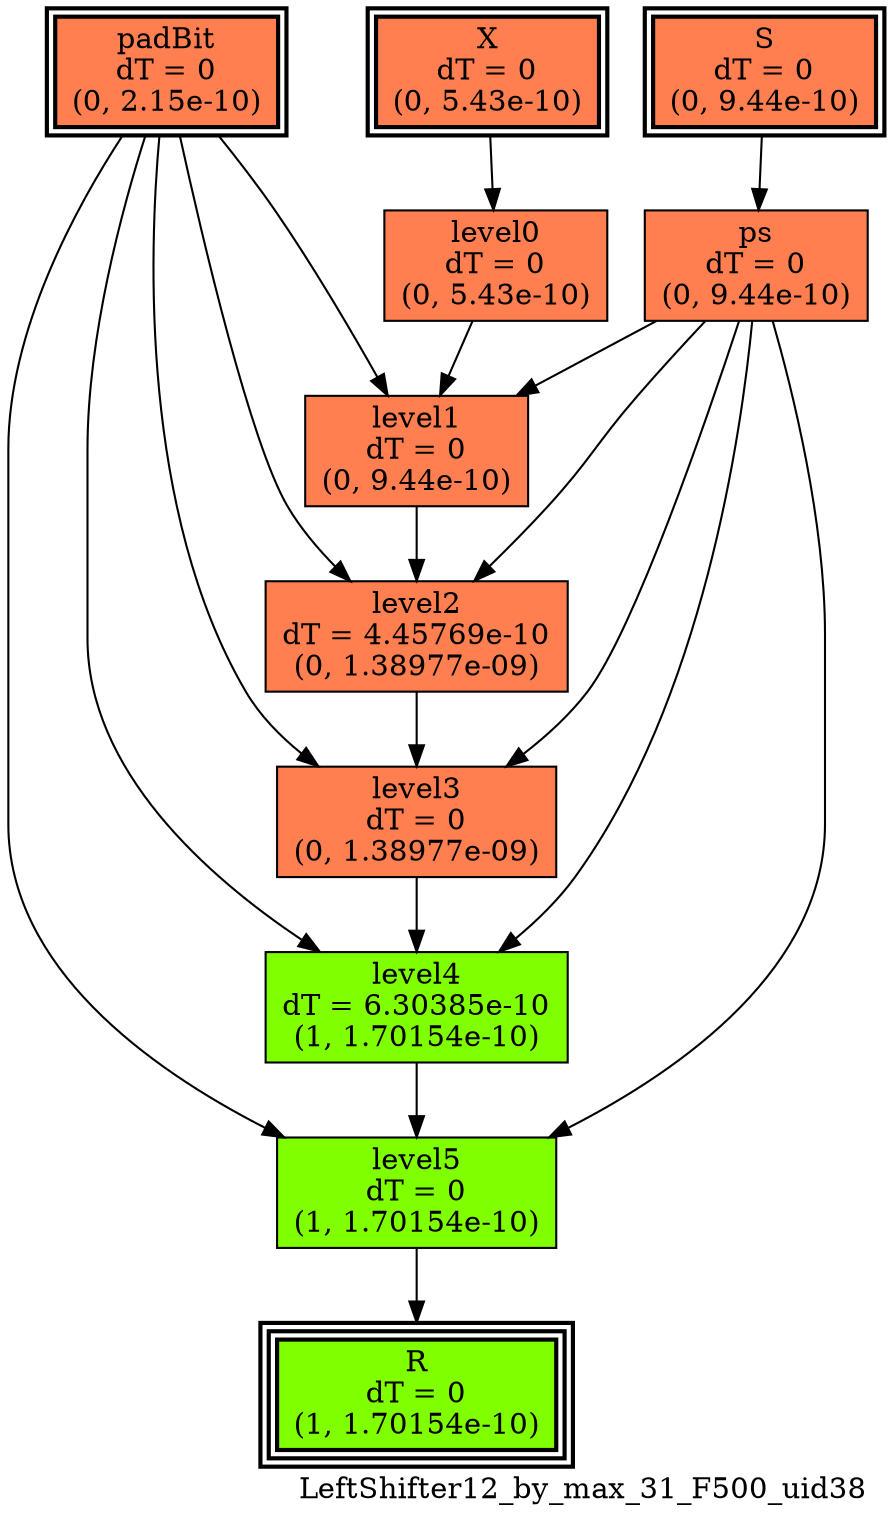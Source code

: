 digraph LeftShifter12_by_max_31_F500_uid38
{
	//graph drawing options
	label=LeftShifter12_by_max_31_F500_uid38;
	labelloc=bottom;
	labeljust=right;
	ratio=auto;
	nodesep=0.25;
	ranksep=0.5;

	//input/output signals of operator LeftShifter12_by_max_31_F500_uid38
	X__LeftShifter12_by_max_31_F500_uid38 [ label="X\ndT = 0\n(0, 5.43e-10)", shape=box, color=black, style="bold, filled", fillcolor=coral, peripheries=2 ];
	S__LeftShifter12_by_max_31_F500_uid38 [ label="S\ndT = 0\n(0, 9.44e-10)", shape=box, color=black, style="bold, filled", fillcolor=coral, peripheries=2 ];
	padBit__LeftShifter12_by_max_31_F500_uid38 [ label="padBit\ndT = 0\n(0, 2.15e-10)", shape=box, color=black, style="bold, filled", fillcolor=coral, peripheries=2 ];
	R__LeftShifter12_by_max_31_F500_uid38 [ label="R\ndT = 0\n(1, 1.70154e-10)", shape=box, color=black, style="bold, filled", fillcolor=chartreuse, peripheries=3 ];
	{rank=same X__LeftShifter12_by_max_31_F500_uid38, S__LeftShifter12_by_max_31_F500_uid38, padBit__LeftShifter12_by_max_31_F500_uid38};
	{rank=same R__LeftShifter12_by_max_31_F500_uid38};
	//internal signals of operator LeftShifter12_by_max_31_F500_uid38
	ps__LeftShifter12_by_max_31_F500_uid38 [ label="ps\ndT = 0\n(0, 9.44e-10)", shape=box, color=black, style=filled, fillcolor=coral, peripheries=1 ];
	level0__LeftShifter12_by_max_31_F500_uid38 [ label="level0\ndT = 0\n(0, 5.43e-10)", shape=box, color=black, style=filled, fillcolor=coral, peripheries=1 ];
	level1__LeftShifter12_by_max_31_F500_uid38 [ label="level1\ndT = 0\n(0, 9.44e-10)", shape=box, color=black, style=filled, fillcolor=coral, peripheries=1 ];
	level2__LeftShifter12_by_max_31_F500_uid38 [ label="level2\ndT = 4.45769e-10\n(0, 1.38977e-09)", shape=box, color=black, style=filled, fillcolor=coral, peripheries=1 ];
	level3__LeftShifter12_by_max_31_F500_uid38 [ label="level3\ndT = 0\n(0, 1.38977e-09)", shape=box, color=black, style=filled, fillcolor=coral, peripheries=1 ];
	level4__LeftShifter12_by_max_31_F500_uid38 [ label="level4\ndT = 6.30385e-10\n(1, 1.70154e-10)", shape=box, color=black, style=filled, fillcolor=chartreuse, peripheries=1 ];
	level5__LeftShifter12_by_max_31_F500_uid38 [ label="level5\ndT = 0\n(1, 1.70154e-10)", shape=box, color=black, style=filled, fillcolor=chartreuse, peripheries=1 ];

	//subcomponents of operator LeftShifter12_by_max_31_F500_uid38

	//input and internal signal connections of operator LeftShifter12_by_max_31_F500_uid38
	X__LeftShifter12_by_max_31_F500_uid38 -> level0__LeftShifter12_by_max_31_F500_uid38 [ arrowhead=normal, arrowsize=1.0, arrowtail=normal, color=black, dir=forward  ];
	S__LeftShifter12_by_max_31_F500_uid38 -> ps__LeftShifter12_by_max_31_F500_uid38 [ arrowhead=normal, arrowsize=1.0, arrowtail=normal, color=black, dir=forward  ];
	padBit__LeftShifter12_by_max_31_F500_uid38 -> level1__LeftShifter12_by_max_31_F500_uid38 [ arrowhead=normal, arrowsize=1.0, arrowtail=normal, color=black, dir=forward  ];
	padBit__LeftShifter12_by_max_31_F500_uid38 -> level2__LeftShifter12_by_max_31_F500_uid38 [ arrowhead=normal, arrowsize=1.0, arrowtail=normal, color=black, dir=forward  ];
	padBit__LeftShifter12_by_max_31_F500_uid38 -> level3__LeftShifter12_by_max_31_F500_uid38 [ arrowhead=normal, arrowsize=1.0, arrowtail=normal, color=black, dir=forward  ];
	padBit__LeftShifter12_by_max_31_F500_uid38 -> level4__LeftShifter12_by_max_31_F500_uid38 [ arrowhead=normal, arrowsize=1.0, arrowtail=normal, color=black, dir=forward  ];
	padBit__LeftShifter12_by_max_31_F500_uid38 -> level5__LeftShifter12_by_max_31_F500_uid38 [ arrowhead=normal, arrowsize=1.0, arrowtail=normal, color=black, dir=forward  ];
	ps__LeftShifter12_by_max_31_F500_uid38 -> level1__LeftShifter12_by_max_31_F500_uid38 [ arrowhead=normal, arrowsize=1.0, arrowtail=normal, color=black, dir=forward  ];
	ps__LeftShifter12_by_max_31_F500_uid38 -> level2__LeftShifter12_by_max_31_F500_uid38 [ arrowhead=normal, arrowsize=1.0, arrowtail=normal, color=black, dir=forward  ];
	ps__LeftShifter12_by_max_31_F500_uid38 -> level3__LeftShifter12_by_max_31_F500_uid38 [ arrowhead=normal, arrowsize=1.0, arrowtail=normal, color=black, dir=forward  ];
	ps__LeftShifter12_by_max_31_F500_uid38 -> level4__LeftShifter12_by_max_31_F500_uid38 [ arrowhead=normal, arrowsize=1.0, arrowtail=normal, color=black, dir=forward  ];
	ps__LeftShifter12_by_max_31_F500_uid38 -> level5__LeftShifter12_by_max_31_F500_uid38 [ arrowhead=normal, arrowsize=1.0, arrowtail=normal, color=black, dir=forward  ];
	level0__LeftShifter12_by_max_31_F500_uid38 -> level1__LeftShifter12_by_max_31_F500_uid38 [ arrowhead=normal, arrowsize=1.0, arrowtail=normal, color=black, dir=forward  ];
	level1__LeftShifter12_by_max_31_F500_uid38 -> level2__LeftShifter12_by_max_31_F500_uid38 [ arrowhead=normal, arrowsize=1.0, arrowtail=normal, color=black, dir=forward  ];
	level2__LeftShifter12_by_max_31_F500_uid38 -> level3__LeftShifter12_by_max_31_F500_uid38 [ arrowhead=normal, arrowsize=1.0, arrowtail=normal, color=black, dir=forward  ];
	level3__LeftShifter12_by_max_31_F500_uid38 -> level4__LeftShifter12_by_max_31_F500_uid38 [ arrowhead=normal, arrowsize=1.0, arrowtail=normal, color=black, dir=forward  ];
	level4__LeftShifter12_by_max_31_F500_uid38 -> level5__LeftShifter12_by_max_31_F500_uid38 [ arrowhead=normal, arrowsize=1.0, arrowtail=normal, color=black, dir=forward  ];
	level5__LeftShifter12_by_max_31_F500_uid38 -> R__LeftShifter12_by_max_31_F500_uid38 [ arrowhead=normal, arrowsize=1.0, arrowtail=normal, color=black, dir=forward  ];
}

